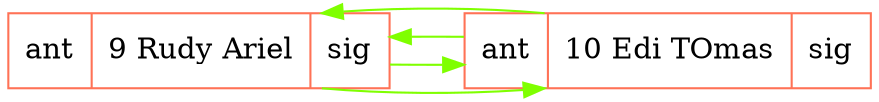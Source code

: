  digraph G {
     rankdir=LR;  node[ shape=record, fontcolor=black, color=coral1];  
edge[color=chartreuse1] 
node9[label = "{<val> ant |9 
 Rudy 
 Ariel|<ptr> sig}"];
node10[label = "{<val> ant |10 
 Edi 
 TOmas|<ptr> sig}"];
node9->node10;
node9->node10;
node10->node9;
node10->node9;

}